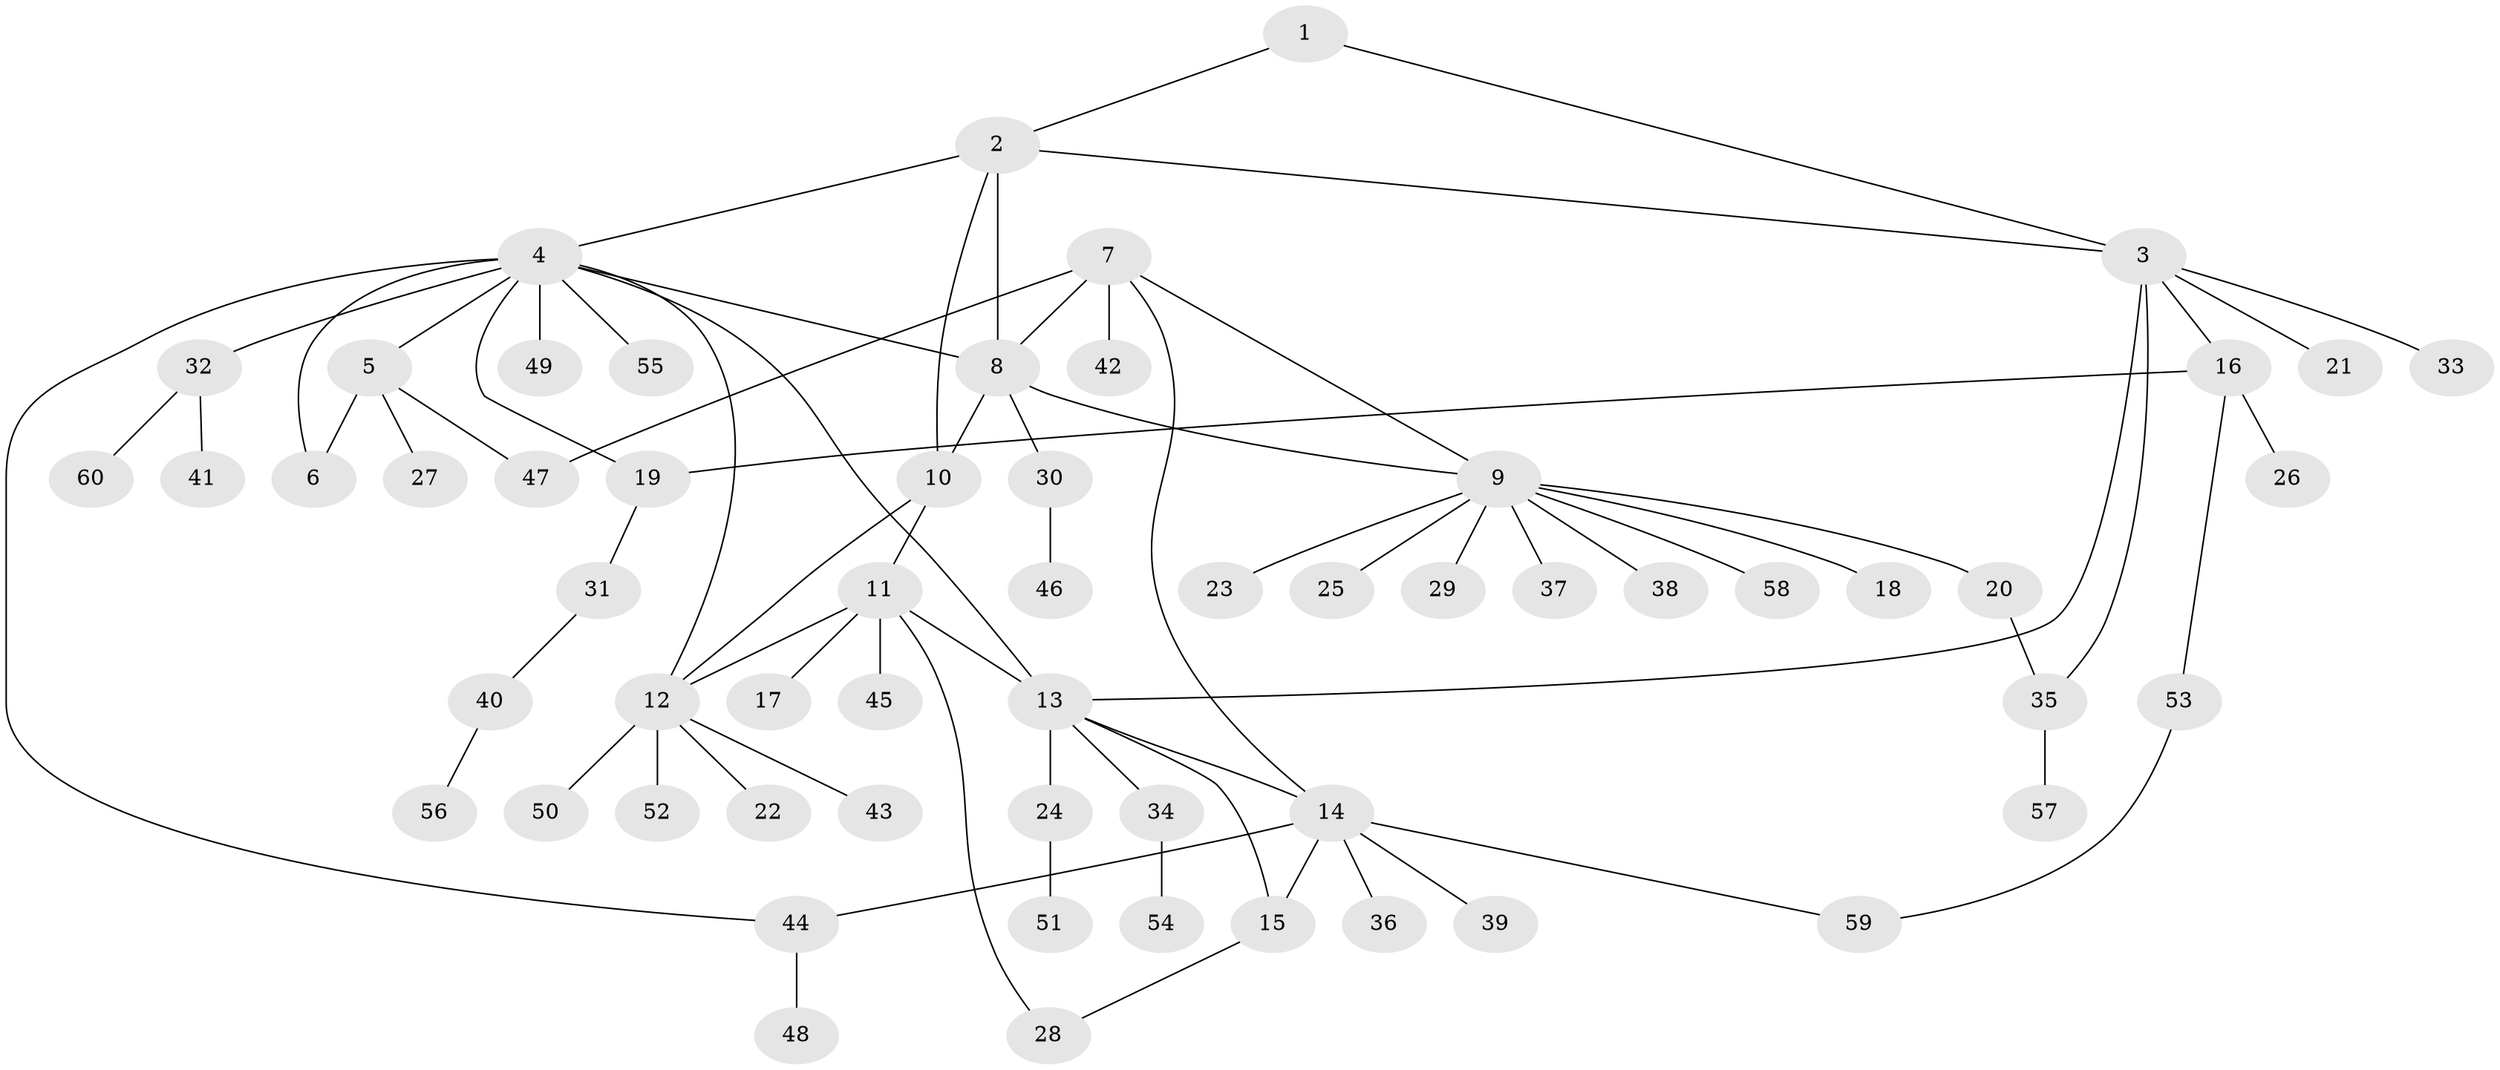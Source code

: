 // Generated by graph-tools (version 1.1) at 2025/15/03/09/25 04:15:44]
// undirected, 60 vertices, 76 edges
graph export_dot {
graph [start="1"]
  node [color=gray90,style=filled];
  1;
  2;
  3;
  4;
  5;
  6;
  7;
  8;
  9;
  10;
  11;
  12;
  13;
  14;
  15;
  16;
  17;
  18;
  19;
  20;
  21;
  22;
  23;
  24;
  25;
  26;
  27;
  28;
  29;
  30;
  31;
  32;
  33;
  34;
  35;
  36;
  37;
  38;
  39;
  40;
  41;
  42;
  43;
  44;
  45;
  46;
  47;
  48;
  49;
  50;
  51;
  52;
  53;
  54;
  55;
  56;
  57;
  58;
  59;
  60;
  1 -- 2;
  1 -- 3;
  2 -- 3;
  2 -- 4;
  2 -- 8;
  2 -- 10;
  3 -- 13;
  3 -- 16;
  3 -- 21;
  3 -- 33;
  3 -- 35;
  4 -- 5;
  4 -- 6;
  4 -- 8;
  4 -- 12;
  4 -- 13;
  4 -- 19;
  4 -- 32;
  4 -- 44;
  4 -- 49;
  4 -- 55;
  5 -- 6;
  5 -- 27;
  5 -- 47;
  7 -- 8;
  7 -- 9;
  7 -- 14;
  7 -- 42;
  7 -- 47;
  8 -- 9;
  8 -- 10;
  8 -- 30;
  9 -- 18;
  9 -- 20;
  9 -- 23;
  9 -- 25;
  9 -- 29;
  9 -- 37;
  9 -- 38;
  9 -- 58;
  10 -- 11;
  10 -- 12;
  11 -- 12;
  11 -- 13;
  11 -- 17;
  11 -- 28;
  11 -- 45;
  12 -- 22;
  12 -- 43;
  12 -- 50;
  12 -- 52;
  13 -- 14;
  13 -- 15;
  13 -- 24;
  13 -- 34;
  14 -- 15;
  14 -- 36;
  14 -- 39;
  14 -- 44;
  14 -- 59;
  15 -- 28;
  16 -- 19;
  16 -- 26;
  16 -- 53;
  19 -- 31;
  20 -- 35;
  24 -- 51;
  30 -- 46;
  31 -- 40;
  32 -- 41;
  32 -- 60;
  34 -- 54;
  35 -- 57;
  40 -- 56;
  44 -- 48;
  53 -- 59;
}
